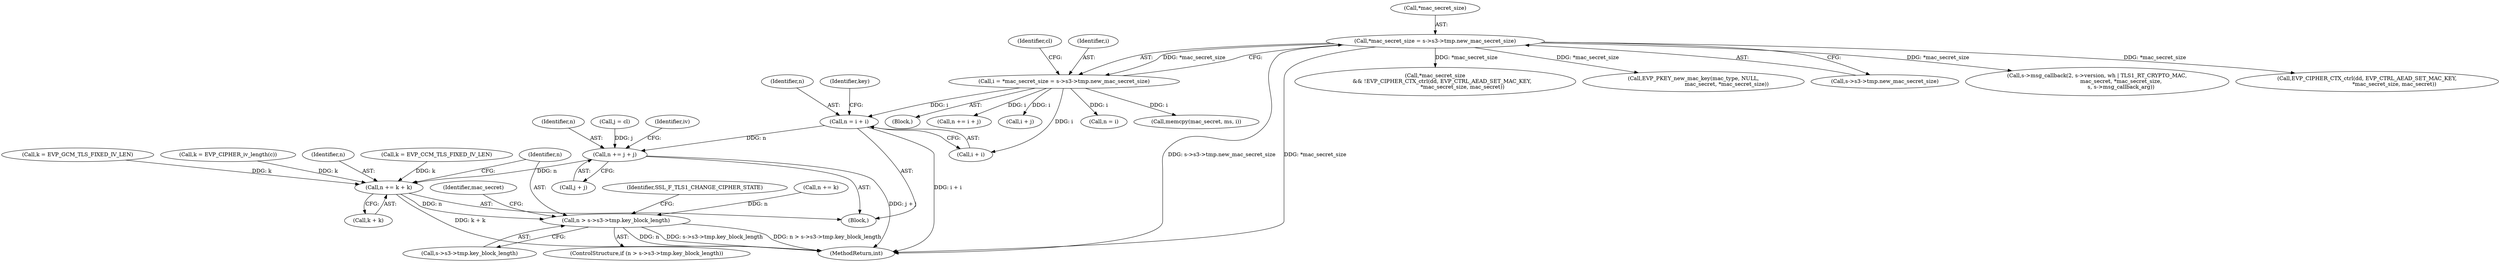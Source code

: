 digraph "0_openssl_4ad93618d26a3ea23d36ad5498ff4f59eff3a4d2_4@integer" {
"1000554" [label="(Call,n = i + i)"];
"1000498" [label="(Call,i = *mac_secret_size = s->s3->tmp.new_mac_secret_size)"];
"1000500" [label="(Call,*mac_secret_size = s->s3->tmp.new_mac_secret_size)"];
"1000565" [label="(Call,n += j + j)"];
"1000576" [label="(Call,n += k + k)"];
"1000618" [label="(Call,n > s->s3->tmp.key_block_length)"];
"1000633" [label="(Identifier,mac_secret)"];
"1000500" [label="(Call,*mac_secret_size = s->s3->tmp.new_mac_secret_size)"];
"1000498" [label="(Call,i = *mac_secret_size = s->s3->tmp.new_mac_secret_size)"];
"1000594" [label="(Call,i + j)"];
"1000531" [label="(Call,k = EVP_CCM_TLS_FIXED_IV_LEN)"];
"1000619" [label="(Identifier,n)"];
"1000554" [label="(Call,n = i + i)"];
"1000829" [label="(Call,*mac_secret_size\n        && !EVP_CIPHER_CTX_ctrl(dd, EVP_CTRL_AEAD_SET_MAC_KEY,\n                                *mac_secret_size, mac_secret))"];
"1000556" [label="(Call,i + i)"];
"1000511" [label="(Identifier,cl)"];
"1000578" [label="(Call,k + k)"];
"1000629" [label="(Identifier,SSL_F_TLS1_CHANGE_CIPHER_STATE)"];
"1000618" [label="(Call,n > s->s3->tmp.key_block_length)"];
"1000566" [label="(Identifier,n)"];
"1000514" [label="(Call,j = cl)"];
"1000576" [label="(Call,n += k + k)"];
"1000583" [label="(Call,n = i)"];
"1000565" [label="(Call,n += j + j)"];
"1000522" [label="(Call,k = EVP_GCM_TLS_FIXED_IV_LEN)"];
"1000620" [label="(Call,s->s3->tmp.key_block_length)"];
"1000645" [label="(Call,EVP_PKEY_new_mac_key(mac_type, NULL,\n                                       mac_secret, *mac_secret_size))"];
"1000503" [label="(Call,s->s3->tmp.new_mac_secret_size)"];
"1000617" [label="(ControlStructure,if (n > s->s3->tmp.key_block_length))"];
"1001020" [label="(MethodReturn,int)"];
"1000499" [label="(Identifier,i)"];
"1000571" [label="(Identifier,iv)"];
"1000555" [label="(Identifier,n)"];
"1000632" [label="(Call,memcpy(mac_secret, ms, i))"];
"1000861" [label="(Call,s->msg_callback(2, s->version, wh | TLS1_RT_CRYPTO_MAC,\n                            mac_secret, *mac_secret_size,\n                            s, s->msg_callback_arg))"];
"1000560" [label="(Identifier,key)"];
"1000547" [label="(Block,)"];
"1000109" [label="(Block,)"];
"1000592" [label="(Call,n += i + j)"];
"1000501" [label="(Call,*mac_secret_size)"];
"1000833" [label="(Call,EVP_CIPHER_CTX_ctrl(dd, EVP_CTRL_AEAD_SET_MAC_KEY,\n                                *mac_secret_size, mac_secret))"];
"1000535" [label="(Call,k = EVP_CIPHER_iv_length(c))"];
"1000614" [label="(Call,n += k)"];
"1000567" [label="(Call,j + j)"];
"1000577" [label="(Identifier,n)"];
"1000554" -> "1000547"  [label="AST: "];
"1000554" -> "1000556"  [label="CFG: "];
"1000555" -> "1000554"  [label="AST: "];
"1000556" -> "1000554"  [label="AST: "];
"1000560" -> "1000554"  [label="CFG: "];
"1000554" -> "1001020"  [label="DDG: i + i"];
"1000498" -> "1000554"  [label="DDG: i"];
"1000554" -> "1000565"  [label="DDG: n"];
"1000498" -> "1000109"  [label="AST: "];
"1000498" -> "1000500"  [label="CFG: "];
"1000499" -> "1000498"  [label="AST: "];
"1000500" -> "1000498"  [label="AST: "];
"1000511" -> "1000498"  [label="CFG: "];
"1000500" -> "1000498"  [label="DDG: *mac_secret_size"];
"1000498" -> "1000556"  [label="DDG: i"];
"1000498" -> "1000583"  [label="DDG: i"];
"1000498" -> "1000592"  [label="DDG: i"];
"1000498" -> "1000594"  [label="DDG: i"];
"1000498" -> "1000632"  [label="DDG: i"];
"1000500" -> "1000503"  [label="CFG: "];
"1000501" -> "1000500"  [label="AST: "];
"1000503" -> "1000500"  [label="AST: "];
"1000500" -> "1001020"  [label="DDG: s->s3->tmp.new_mac_secret_size"];
"1000500" -> "1001020"  [label="DDG: *mac_secret_size"];
"1000500" -> "1000645"  [label="DDG: *mac_secret_size"];
"1000500" -> "1000829"  [label="DDG: *mac_secret_size"];
"1000500" -> "1000833"  [label="DDG: *mac_secret_size"];
"1000500" -> "1000861"  [label="DDG: *mac_secret_size"];
"1000565" -> "1000547"  [label="AST: "];
"1000565" -> "1000567"  [label="CFG: "];
"1000566" -> "1000565"  [label="AST: "];
"1000567" -> "1000565"  [label="AST: "];
"1000571" -> "1000565"  [label="CFG: "];
"1000565" -> "1001020"  [label="DDG: j + j"];
"1000514" -> "1000565"  [label="DDG: j"];
"1000565" -> "1000576"  [label="DDG: n"];
"1000576" -> "1000547"  [label="AST: "];
"1000576" -> "1000578"  [label="CFG: "];
"1000577" -> "1000576"  [label="AST: "];
"1000578" -> "1000576"  [label="AST: "];
"1000619" -> "1000576"  [label="CFG: "];
"1000576" -> "1001020"  [label="DDG: k + k"];
"1000535" -> "1000576"  [label="DDG: k"];
"1000522" -> "1000576"  [label="DDG: k"];
"1000531" -> "1000576"  [label="DDG: k"];
"1000576" -> "1000618"  [label="DDG: n"];
"1000618" -> "1000617"  [label="AST: "];
"1000618" -> "1000620"  [label="CFG: "];
"1000619" -> "1000618"  [label="AST: "];
"1000620" -> "1000618"  [label="AST: "];
"1000629" -> "1000618"  [label="CFG: "];
"1000633" -> "1000618"  [label="CFG: "];
"1000618" -> "1001020"  [label="DDG: n > s->s3->tmp.key_block_length"];
"1000618" -> "1001020"  [label="DDG: n"];
"1000618" -> "1001020"  [label="DDG: s->s3->tmp.key_block_length"];
"1000614" -> "1000618"  [label="DDG: n"];
}
